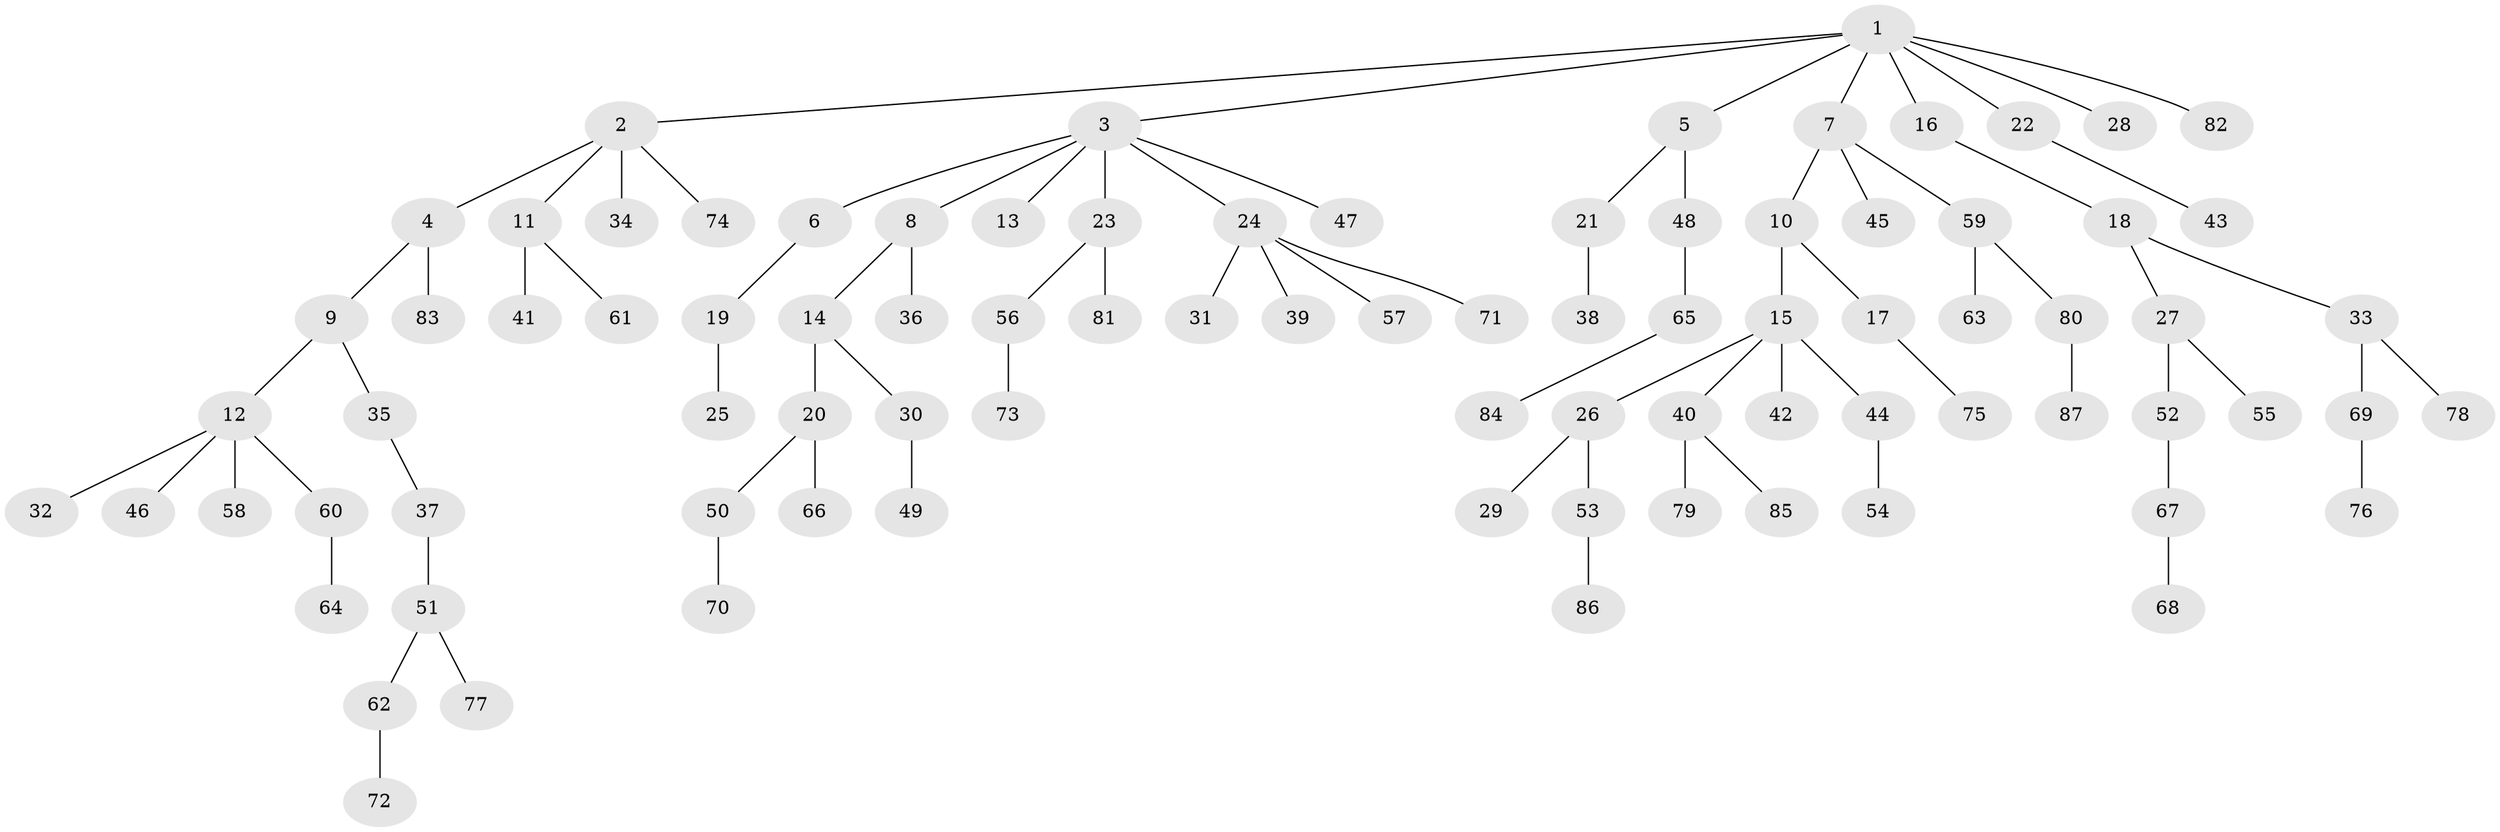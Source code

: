 // coarse degree distribution, {7: 0.021739130434782608, 4: 0.043478260869565216, 5: 0.021739130434782608, 2: 0.34782608695652173, 3: 0.13043478260869565, 1: 0.43478260869565216}
// Generated by graph-tools (version 1.1) at 2025/43/03/06/25 01:43:20]
// undirected, 87 vertices, 86 edges
graph export_dot {
graph [start="1"]
  node [color=gray90,style=filled];
  1;
  2;
  3;
  4;
  5;
  6;
  7;
  8;
  9;
  10;
  11;
  12;
  13;
  14;
  15;
  16;
  17;
  18;
  19;
  20;
  21;
  22;
  23;
  24;
  25;
  26;
  27;
  28;
  29;
  30;
  31;
  32;
  33;
  34;
  35;
  36;
  37;
  38;
  39;
  40;
  41;
  42;
  43;
  44;
  45;
  46;
  47;
  48;
  49;
  50;
  51;
  52;
  53;
  54;
  55;
  56;
  57;
  58;
  59;
  60;
  61;
  62;
  63;
  64;
  65;
  66;
  67;
  68;
  69;
  70;
  71;
  72;
  73;
  74;
  75;
  76;
  77;
  78;
  79;
  80;
  81;
  82;
  83;
  84;
  85;
  86;
  87;
  1 -- 2;
  1 -- 3;
  1 -- 5;
  1 -- 7;
  1 -- 16;
  1 -- 22;
  1 -- 28;
  1 -- 82;
  2 -- 4;
  2 -- 11;
  2 -- 34;
  2 -- 74;
  3 -- 6;
  3 -- 8;
  3 -- 13;
  3 -- 23;
  3 -- 24;
  3 -- 47;
  4 -- 9;
  4 -- 83;
  5 -- 21;
  5 -- 48;
  6 -- 19;
  7 -- 10;
  7 -- 45;
  7 -- 59;
  8 -- 14;
  8 -- 36;
  9 -- 12;
  9 -- 35;
  10 -- 15;
  10 -- 17;
  11 -- 41;
  11 -- 61;
  12 -- 32;
  12 -- 46;
  12 -- 58;
  12 -- 60;
  14 -- 20;
  14 -- 30;
  15 -- 26;
  15 -- 40;
  15 -- 42;
  15 -- 44;
  16 -- 18;
  17 -- 75;
  18 -- 27;
  18 -- 33;
  19 -- 25;
  20 -- 50;
  20 -- 66;
  21 -- 38;
  22 -- 43;
  23 -- 56;
  23 -- 81;
  24 -- 31;
  24 -- 39;
  24 -- 57;
  24 -- 71;
  26 -- 29;
  26 -- 53;
  27 -- 52;
  27 -- 55;
  30 -- 49;
  33 -- 69;
  33 -- 78;
  35 -- 37;
  37 -- 51;
  40 -- 79;
  40 -- 85;
  44 -- 54;
  48 -- 65;
  50 -- 70;
  51 -- 62;
  51 -- 77;
  52 -- 67;
  53 -- 86;
  56 -- 73;
  59 -- 63;
  59 -- 80;
  60 -- 64;
  62 -- 72;
  65 -- 84;
  67 -- 68;
  69 -- 76;
  80 -- 87;
}
